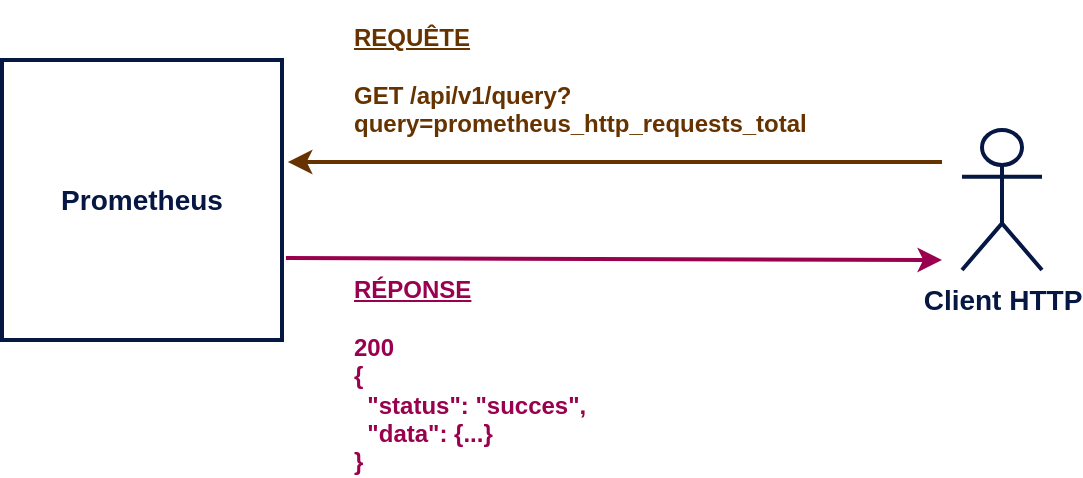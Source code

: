 <mxfile version="21.2.1" type="github" pages="13">
  <diagram id="WLleX0AgLbb_jvj61vY2" name="Page-13">
    <mxGraphModel dx="880" dy="429" grid="1" gridSize="10" guides="1" tooltips="1" connect="1" arrows="1" fold="1" page="1" pageScale="1" pageWidth="827" pageHeight="1169" math="0" shadow="0">
      <root>
        <mxCell id="0" />
        <mxCell id="1" parent="0" />
        <mxCell id="GwEWIJlEij6IFyil9-Ml-2" value="&lt;b style=&quot;font-size: 14px;&quot;&gt;&lt;font style=&quot;font-size: 14px;&quot; color=&quot;#051742&quot;&gt;Prometheus&lt;/font&gt;&lt;/b&gt;" style="whiteSpace=wrap;html=1;aspect=fixed;strokeColor=#051742;strokeWidth=2;fontSize=14;" vertex="1" parent="1">
          <mxGeometry x="100" y="140" width="140" height="140" as="geometry" />
        </mxCell>
        <mxCell id="GwEWIJlEij6IFyil9-Ml-3" value="&lt;b style=&quot;font-size: 14px;&quot;&gt;&lt;font style=&quot;font-size: 14px;&quot; color=&quot;#051742&quot;&gt;Client HTTP&lt;/font&gt;&lt;/b&gt;" style="shape=umlActor;verticalLabelPosition=bottom;verticalAlign=top;html=1;outlineConnect=0;strokeColor=#051742;strokeWidth=2;fontSize=14;" vertex="1" parent="1">
          <mxGeometry x="580" y="175" width="40" height="70" as="geometry" />
        </mxCell>
        <mxCell id="GwEWIJlEij6IFyil9-Ml-6" value="" style="endArrow=classic;html=1;rounded=0;strokeColor=#663300;strokeWidth=2;entryX=1.021;entryY=0.364;entryDx=0;entryDy=0;entryPerimeter=0;" edge="1" parent="1" target="GwEWIJlEij6IFyil9-Ml-2">
          <mxGeometry width="50" height="50" relative="1" as="geometry">
            <mxPoint x="570" y="191" as="sourcePoint" />
            <mxPoint x="320" y="190" as="targetPoint" />
          </mxGeometry>
        </mxCell>
        <mxCell id="GwEWIJlEij6IFyil9-Ml-8" value="" style="endArrow=classic;html=1;rounded=0;exitX=1.014;exitY=0.707;exitDx=0;exitDy=0;exitPerimeter=0;strokeColor=#99004D;strokeWidth=2;" edge="1" parent="1" source="GwEWIJlEij6IFyil9-Ml-2">
          <mxGeometry width="50" height="50" relative="1" as="geometry">
            <mxPoint x="320" y="240" as="sourcePoint" />
            <mxPoint x="570" y="240" as="targetPoint" />
          </mxGeometry>
        </mxCell>
        <mxCell id="GwEWIJlEij6IFyil9-Ml-10" value="&lt;div align=&quot;left&quot;&gt;&lt;font color=&quot;#663300&quot;&gt;&lt;b&gt;&lt;u&gt;REQUÊTE&lt;/u&gt;&lt;br&gt;&lt;br&gt;&lt;/b&gt;&lt;/font&gt;&lt;/div&gt;&lt;div align=&quot;left&quot;&gt;&lt;font color=&quot;#663300&quot;&gt;&lt;b&gt;GET /api/v1/query?query=prometheus_http_requests_total&lt;br&gt;&lt;/b&gt;&lt;/font&gt;&lt;/div&gt;" style="text;strokeColor=none;align=left;fillColor=none;html=1;verticalAlign=middle;whiteSpace=wrap;rounded=0;" vertex="1" parent="1">
          <mxGeometry x="274" y="110" width="280" height="80" as="geometry" />
        </mxCell>
        <mxCell id="cz-_qBQlBLq8nIr2ncOp-3" value="&lt;div align=&quot;left&quot;&gt;&lt;font&gt;&lt;b&gt;&lt;u&gt;RÉPONSE&lt;/u&gt;&lt;br&gt;&lt;/b&gt;&lt;/font&gt;&lt;/div&gt;&lt;div align=&quot;left&quot;&gt;&lt;font&gt;&lt;b&gt;&lt;br&gt;&lt;/b&gt;&lt;/font&gt;&lt;/div&gt;&lt;div align=&quot;left&quot;&gt;&lt;font&gt;&lt;b&gt;200&lt;br&gt;&lt;/b&gt;&lt;/font&gt;&lt;/div&gt;&lt;div align=&quot;left&quot;&gt;&lt;font&gt;&lt;b&gt;{&lt;/b&gt;&lt;/font&gt;&lt;/div&gt;&lt;div align=&quot;left&quot;&gt;&lt;font&gt;&lt;b&gt;&amp;nbsp; &quot;status&quot;: &quot;succes&quot;,&lt;/b&gt;&lt;/font&gt;&lt;/div&gt;&lt;div align=&quot;left&quot;&gt;&lt;font&gt;&lt;b&gt;&amp;nbsp; &quot;data&quot;: {...}&lt;/b&gt;&lt;/font&gt;&lt;/div&gt;&lt;div align=&quot;left&quot;&gt;&lt;font&gt;&lt;b&gt;}&lt;br&gt;&lt;/b&gt;&lt;/font&gt;&lt;/div&gt;" style="text;strokeColor=none;align=left;fillColor=none;html=1;verticalAlign=middle;whiteSpace=wrap;rounded=0;fontColor=#99004D;" vertex="1" parent="1">
          <mxGeometry x="274" y="250" width="280" height="95" as="geometry" />
        </mxCell>
      </root>
    </mxGraphModel>
  </diagram>
  <diagram id="ikGw7YIecGYyeW82r7bx" name="Page-12">
    <mxGraphModel dx="880" dy="429" grid="1" gridSize="10" guides="1" tooltips="1" connect="1" arrows="1" fold="1" page="1" pageScale="1" pageWidth="827" pageHeight="1169" math="0" shadow="0">
      <root>
        <mxCell id="0" />
        <mxCell id="1" parent="0" />
        <mxCell id="HTbwEpKcskzhaPBceTfe-1" value="&lt;div style=&quot;font-size: 14px;&quot; align=&quot;left&quot;&gt;&lt;font style=&quot;font-size: 14px;&quot; color=&quot;#051742&quot;&gt;&lt;b&gt;&lt;font style=&quot;font-size: 14px;&quot;&gt;{&lt;/font&gt;&lt;/b&gt;&lt;/font&gt;&lt;/div&gt;&lt;div style=&quot;font-size: 14px;&quot; align=&quot;left&quot;&gt;&lt;font style=&quot;font-size: 14px;&quot; color=&quot;#051742&quot;&gt;&lt;b&gt;&lt;font style=&quot;font-size: 14px;&quot;&gt;&amp;nbsp; &quot;__name__&quot;: &quot;prometheus_http_requests_total&quot;,&lt;/font&gt;&lt;/b&gt;&lt;/font&gt;&lt;/div&gt;&lt;div style=&quot;font-size: 14px;&quot; align=&quot;left&quot;&gt;&lt;font style=&quot;font-size: 14px;&quot; color=&quot;#051742&quot;&gt;&lt;b&gt;&lt;font style=&quot;font-size: 14px;&quot;&gt;&amp;nbsp; &quot;code&quot;: &quot;200&quot;,&lt;/font&gt;&lt;/b&gt;&lt;/font&gt;&lt;/div&gt;&lt;div style=&quot;font-size: 14px;&quot; align=&quot;left&quot;&gt;&lt;font style=&quot;font-size: 14px;&quot; color=&quot;#051742&quot;&gt;&lt;b&gt;&lt;font style=&quot;font-size: 14px;&quot;&gt;&amp;nbsp; &quot;handler&quot;: &quot;/-/ready&quot;,&lt;/font&gt;&lt;/b&gt;&lt;/font&gt;&lt;/div&gt;&lt;div style=&quot;font-size: 14px;&quot; align=&quot;left&quot;&gt;&lt;font style=&quot;font-size: 14px;&quot; color=&quot;#051742&quot;&gt;&lt;b&gt;&lt;font style=&quot;font-size: 14px;&quot;&gt;&amp;nbsp; &quot;instance&quot;: &quot;localhost:9090&quot;,&lt;/font&gt;&lt;/b&gt;&lt;/font&gt;&lt;/div&gt;&lt;div style=&quot;font-size: 14px;&quot; align=&quot;left&quot;&gt;&lt;font style=&quot;font-size: 14px;&quot; color=&quot;#051742&quot;&gt;&lt;b&gt;&lt;font style=&quot;font-size: 14px;&quot;&gt;&amp;nbsp; &quot;job&quot;: &quot;prometheus&quot;&lt;br&gt;&lt;/font&gt;&lt;/b&gt;&lt;/font&gt;&lt;/div&gt;&lt;div style=&quot;font-size: 14px;&quot; align=&quot;left&quot;&gt;&lt;font style=&quot;font-size: 14px;&quot; color=&quot;#051742&quot;&gt;&lt;b&gt;&lt;font style=&quot;font-size: 14px;&quot;&gt;}&lt;/font&gt;&lt;/b&gt;&lt;/font&gt;&lt;/div&gt;" style="text;align=left;html=1;verticalAlign=middle;whiteSpace=wrap;rounded=0;strokeColor=none;" parent="1" vertex="1">
          <mxGeometry x="141" y="60" width="350" height="120" as="geometry" />
        </mxCell>
        <mxCell id="HTbwEpKcskzhaPBceTfe-2" value="&lt;div style=&quot;font-size: 13px;&quot;&gt;&lt;font style=&quot;font-size: 13px;&quot;&gt;&lt;b&gt;@&lt;font style=&quot;font-size: 13px;&quot; color=&quot;#990000&quot;&gt;1682274232.532&lt;/font&gt;&lt;/b&gt;&lt;/font&gt;&lt;/div&gt;&lt;font style=&quot;font-size: 13px;&quot;&gt;&lt;br&gt;&lt;/font&gt;&lt;div style=&quot;font-size: 13px;&quot; align=&quot;center&quot;&gt;&lt;font style=&quot;font-size: 13px;&quot; color=&quot;#051742&quot;&gt;&lt;b&gt;1&lt;/b&gt;&lt;/font&gt;&lt;font style=&quot;font-size: 13px;&quot;&gt;&lt;br&gt;&lt;/font&gt;&lt;/div&gt;" style="whiteSpace=wrap;html=1;aspect=fixed;strokeColor=#d6b656;fillColor=#FFE6CC;" parent="1" vertex="1">
          <mxGeometry x="141" y="190" width="120" height="120" as="geometry" />
        </mxCell>
        <mxCell id="HTbwEpKcskzhaPBceTfe-7" value="&lt;div style=&quot;font-size: 13px;&quot;&gt;&lt;font style=&quot;font-size: 13px;&quot;&gt;&lt;b&gt;@&lt;font style=&quot;font-size: 13px;&quot; color=&quot;#990000&quot;&gt;1682274247532&lt;/font&gt;&lt;/b&gt;&lt;/font&gt;&lt;/div&gt;&lt;font style=&quot;font-size: 13px;&quot;&gt;&lt;br&gt;&lt;/font&gt;&lt;div style=&quot;font-size: 13px;&quot; align=&quot;center&quot;&gt;&lt;font style=&quot;font-size: 13px;&quot; color=&quot;#051742&quot;&gt;&lt;b&gt;1&lt;/b&gt;&lt;/font&gt;&lt;font style=&quot;font-size: 13px;&quot;&gt;&lt;br&gt;&lt;/font&gt;&lt;/div&gt;" style="whiteSpace=wrap;html=1;aspect=fixed;strokeColor=#d6b656;fillColor=#FFE6CC;" parent="1" vertex="1">
          <mxGeometry x="330" y="190" width="120" height="120" as="geometry" />
        </mxCell>
        <mxCell id="HTbwEpKcskzhaPBceTfe-8" value="&lt;div style=&quot;font-size: 13px;&quot;&gt;&lt;b&gt;@&lt;font style=&quot;font-size: 13px;&quot; color=&quot;#990000&quot;&gt;1682274262532&lt;/font&gt;&lt;/b&gt;&lt;/div&gt;&lt;br&gt;&lt;div align=&quot;center&quot;&gt;&lt;font color=&quot;#051742&quot;&gt;&lt;b&gt;3&lt;/b&gt;&lt;/font&gt;&lt;br&gt;&lt;/div&gt;" style="whiteSpace=wrap;html=1;aspect=fixed;strokeColor=#d6b656;fillColor=#FFE6CC;" parent="1" vertex="1">
          <mxGeometry x="510" y="190" width="120" height="120" as="geometry" />
        </mxCell>
        <mxCell id="gFt6DhLstp0jwIvlzGEm-1" value="" style="endArrow=none;html=1;rounded=0;exitX=1;exitY=0.5;exitDx=0;exitDy=0;entryX=0;entryY=0.5;entryDx=0;entryDy=0;" parent="1" source="HTbwEpKcskzhaPBceTfe-2" target="HTbwEpKcskzhaPBceTfe-7" edge="1">
          <mxGeometry width="50" height="50" relative="1" as="geometry">
            <mxPoint x="390" y="250" as="sourcePoint" />
            <mxPoint x="440" y="200" as="targetPoint" />
          </mxGeometry>
        </mxCell>
        <mxCell id="gFt6DhLstp0jwIvlzGEm-2" value="" style="endArrow=none;html=1;rounded=0;entryX=0;entryY=0.5;entryDx=0;entryDy=0;" parent="1" target="HTbwEpKcskzhaPBceTfe-2" edge="1">
          <mxGeometry width="50" height="50" relative="1" as="geometry">
            <mxPoint x="120" y="250" as="sourcePoint" />
            <mxPoint x="440" y="200" as="targetPoint" />
          </mxGeometry>
        </mxCell>
        <mxCell id="gFt6DhLstp0jwIvlzGEm-3" value="" style="endArrow=none;html=1;rounded=0;exitX=1;exitY=0.5;exitDx=0;exitDy=0;entryX=0;entryY=0.5;entryDx=0;entryDy=0;" parent="1" source="HTbwEpKcskzhaPBceTfe-7" target="HTbwEpKcskzhaPBceTfe-8" edge="1">
          <mxGeometry width="50" height="50" relative="1" as="geometry">
            <mxPoint x="390" y="250" as="sourcePoint" />
            <mxPoint x="500" y="240" as="targetPoint" />
          </mxGeometry>
        </mxCell>
        <mxCell id="gFt6DhLstp0jwIvlzGEm-4" value="" style="endArrow=classic;html=1;rounded=0;exitX=1;exitY=0.5;exitDx=0;exitDy=0;entryX=0.75;entryY=0;entryDx=0;entryDy=0;" parent="1" source="HTbwEpKcskzhaPBceTfe-8" target="Zw9pmfzuGqeiK-YZGkwM-7" edge="1">
          <mxGeometry width="50" height="50" relative="1" as="geometry">
            <mxPoint x="390" y="250" as="sourcePoint" />
            <mxPoint x="690" y="250" as="targetPoint" />
          </mxGeometry>
        </mxCell>
        <mxCell id="Zw9pmfzuGqeiK-YZGkwM-7" value="t" style="text;strokeColor=none;align=center;fillColor=none;html=1;verticalAlign=middle;whiteSpace=wrap;rounded=0;fontStyle=1" parent="1" vertex="1">
          <mxGeometry x="640" y="250" width="40" height="20" as="geometry" />
        </mxCell>
        <mxCell id="Zw9pmfzuGqeiK-YZGkwM-8" value="&lt;font style=&quot;font-size: 13px;&quot;&gt;15s&lt;/font&gt;" style="text;strokeColor=none;align=center;fillColor=none;html=1;verticalAlign=middle;whiteSpace=wrap;rounded=0;fontStyle=0" parent="1" vertex="1">
          <mxGeometry x="460" y="250" width="40" height="20" as="geometry" />
        </mxCell>
        <mxCell id="Zw9pmfzuGqeiK-YZGkwM-9" value="15s" style="text;strokeColor=none;align=center;fillColor=none;html=1;verticalAlign=middle;whiteSpace=wrap;rounded=0;fontStyle=0;fontSize=13;" parent="1" vertex="1">
          <mxGeometry x="280" y="250" width="40" height="20" as="geometry" />
        </mxCell>
      </root>
    </mxGraphModel>
  </diagram>
  <diagram id="06L2UEvK-FPHvxNi94kN" name="Page-11">
    <mxGraphModel dx="880" dy="429" grid="1" gridSize="10" guides="1" tooltips="1" connect="1" arrows="1" fold="1" page="1" pageScale="1" pageWidth="827" pageHeight="1169" math="0" shadow="0">
      <root>
        <mxCell id="0" />
        <mxCell id="1" parent="0" />
        <mxCell id="6MojfKpHz2BbmUGOE4sK-1" value="" style="whiteSpace=wrap;html=1;aspect=fixed;strokeColor=#051742;strokeWidth=2;" parent="1" vertex="1">
          <mxGeometry x="140" y="80" width="230" height="230" as="geometry" />
        </mxCell>
        <mxCell id="jcBCAO0ZXmvhwiSaBV95-1" value="" style="strokeWidth=2;html=1;shape=mxgraph.flowchart.database;whiteSpace=wrap;strokeColor=#051742;" parent="1" vertex="1">
          <mxGeometry x="220" y="210" width="60" height="60" as="geometry" />
        </mxCell>
        <mxCell id="jcBCAO0ZXmvhwiSaBV95-2" value="&lt;b&gt;&lt;font color=&quot;#051742&quot;&gt;Prometheus&lt;/font&gt;&lt;/b&gt;" style="whiteSpace=wrap;html=1;aspect=fixed;strokeColor=#051742;strokeWidth=2;" parent="1" vertex="1">
          <mxGeometry x="520" y="130" width="100" height="100" as="geometry" />
        </mxCell>
        <mxCell id="jcBCAO0ZXmvhwiSaBV95-5" value="&lt;b&gt;&lt;font color=&quot;#051742&quot;&gt;Java Application&lt;/font&gt;&lt;/b&gt;" style="whiteSpace=wrap;html=1;aspect=fixed;strokeColor=#051742;strokeWidth=2;labelBackgroundColor=none;" parent="1" vertex="1">
          <mxGeometry x="215" y="100" width="70" height="70" as="geometry" />
        </mxCell>
        <mxCell id="jcBCAO0ZXmvhwiSaBV95-7" value="&lt;b&gt;&lt;font color=&quot;#051742&quot;&gt;Serveur Linux&lt;/font&gt;&lt;/b&gt;" style="text;align=center;html=1;verticalAlign=middle;whiteSpace=wrap;rounded=0;strokeColor=#051742;strokeWidth=2;" parent="1" vertex="1">
          <mxGeometry x="140" y="50" width="90" height="30" as="geometry" />
        </mxCell>
        <mxCell id="jcBCAO0ZXmvhwiSaBV95-8" value="" style="ellipse;whiteSpace=wrap;html=1;aspect=fixed;strokeColor=none;fillColor=#990000;" parent="1" vertex="1">
          <mxGeometry x="270" y="160" width="20" height="20" as="geometry" />
        </mxCell>
        <mxCell id="jcBCAO0ZXmvhwiSaBV95-9" value="" style="ellipse;whiteSpace=wrap;html=1;aspect=fixed;strokeColor=none;fillColor=#990000;" parent="1" vertex="1">
          <mxGeometry x="270" y="250" width="20" height="20" as="geometry" />
        </mxCell>
        <mxCell id="jcBCAO0ZXmvhwiSaBV95-10" value="" style="ellipse;whiteSpace=wrap;html=1;aspect=fixed;strokeColor=none;fillColor=#990000;" parent="1" vertex="1">
          <mxGeometry x="360" y="70" width="20" height="20" as="geometry" />
        </mxCell>
        <mxCell id="jcBCAO0ZXmvhwiSaBV95-11" value="" style="ellipse;whiteSpace=wrap;html=1;aspect=fixed;strokeColor=none;fillColor=#990000;" parent="1" vertex="1">
          <mxGeometry x="510" y="220" width="20" height="20" as="geometry" />
        </mxCell>
        <mxCell id="jcBCAO0ZXmvhwiSaBV95-13" value="&lt;b&gt;&lt;font color=&quot;#990000&quot;&gt;JMX exporter &lt;/font&gt;&lt;/b&gt;&lt;i&gt;&lt;font color=&quot;#990000&quot;&gt;http://&amp;lt;host&amp;gt;:12345/metrics&lt;/font&gt;&lt;/i&gt;" style="text;strokeColor=none;align=center;fillColor=none;html=1;verticalAlign=middle;whiteSpace=wrap;rounded=0;" parent="1" vertex="1">
          <mxGeometry x="201.25" y="180" width="235" height="30" as="geometry" />
        </mxCell>
        <mxCell id="jcBCAO0ZXmvhwiSaBV95-16" value="&lt;b&gt;&lt;font color=&quot;#990000&quot;&gt;PostgreSQL exporter &lt;/font&gt;&lt;/b&gt;&lt;i&gt;&lt;font color=&quot;#990000&quot;&gt;http://&amp;lt;host&amp;gt;:9187/metrics&lt;/font&gt;&lt;/i&gt;" style="text;strokeColor=none;align=center;fillColor=none;html=1;verticalAlign=middle;whiteSpace=wrap;rounded=0;" parent="1" vertex="1">
          <mxGeometry x="180" y="270" width="267.5" height="30" as="geometry" />
        </mxCell>
        <mxCell id="jcBCAO0ZXmvhwiSaBV95-17" value="&lt;font color=&quot;#990000&quot;&gt;&lt;b&gt;Node&lt;/b&gt;&lt;/font&gt;&lt;b&gt;&lt;font color=&quot;#990000&quot;&gt; exporter &lt;/font&gt;&lt;/b&gt;&lt;i&gt;&lt;font color=&quot;#990000&quot;&gt;http://&amp;lt;host&amp;gt;:9100/metrics&lt;/font&gt;&lt;/i&gt;" style="text;strokeColor=none;align=center;fillColor=none;html=1;verticalAlign=middle;whiteSpace=wrap;rounded=0;" parent="1" vertex="1">
          <mxGeometry x="296" y="90" width="235" height="30" as="geometry" />
        </mxCell>
        <mxCell id="jcBCAO0ZXmvhwiSaBV95-18" value="&lt;i&gt;&lt;font color=&quot;#990000&quot;&gt;http://&amp;lt;host&amp;gt;:9090/metrics&lt;/font&gt;&lt;/i&gt;" style="text;strokeColor=none;align=center;fillColor=none;html=1;verticalAlign=middle;whiteSpace=wrap;rounded=0;" parent="1" vertex="1">
          <mxGeometry x="450" y="240" width="170" height="30" as="geometry" />
        </mxCell>
        <mxCell id="jcBCAO0ZXmvhwiSaBV95-21" value="" style="curved=1;endArrow=classic;html=1;rounded=0;exitX=0;exitY=0.5;exitDx=0;exitDy=0;entryX=1;entryY=0.5;entryDx=0;entryDy=0;strokeColor=#051742;" parent="1" source="jcBCAO0ZXmvhwiSaBV95-2" target="jcBCAO0ZXmvhwiSaBV95-10" edge="1">
          <mxGeometry width="50" height="50" relative="1" as="geometry">
            <mxPoint x="390" y="250" as="sourcePoint" />
            <mxPoint x="440" y="200" as="targetPoint" />
            <Array as="points">
              <mxPoint x="510" y="80" />
              <mxPoint x="490" y="70" />
              <mxPoint x="470" y="70" />
              <mxPoint x="420" y="70" />
            </Array>
          </mxGeometry>
        </mxCell>
        <mxCell id="jcBCAO0ZXmvhwiSaBV95-22" value="" style="curved=1;endArrow=classic;html=1;rounded=0;exitX=0;exitY=0.5;exitDx=0;exitDy=0;entryX=1;entryY=0.5;entryDx=0;entryDy=0;strokeColor=#051742;" parent="1" source="jcBCAO0ZXmvhwiSaBV95-2" target="jcBCAO0ZXmvhwiSaBV95-8" edge="1">
          <mxGeometry width="50" height="50" relative="1" as="geometry">
            <mxPoint x="390" y="250" as="sourcePoint" />
            <mxPoint x="440" y="200" as="targetPoint" />
            <Array as="points">
              <mxPoint x="440" y="160" />
            </Array>
          </mxGeometry>
        </mxCell>
        <mxCell id="jcBCAO0ZXmvhwiSaBV95-23" value="" style="curved=1;endArrow=classic;html=1;rounded=0;exitX=0;exitY=0.5;exitDx=0;exitDy=0;entryX=1;entryY=0.5;entryDx=0;entryDy=0;strokeColor=#051742;" parent="1" source="jcBCAO0ZXmvhwiSaBV95-2" target="jcBCAO0ZXmvhwiSaBV95-9" edge="1">
          <mxGeometry width="50" height="50" relative="1" as="geometry">
            <mxPoint x="390" y="250" as="sourcePoint" />
            <mxPoint x="440" y="200" as="targetPoint" />
            <Array as="points">
              <mxPoint x="440" y="220" />
              <mxPoint x="390" y="220" />
            </Array>
          </mxGeometry>
        </mxCell>
        <mxCell id="jcBCAO0ZXmvhwiSaBV95-24" value="" style="curved=1;endArrow=classic;html=1;rounded=0;strokeColor=#051742;" parent="1" edge="1">
          <mxGeometry width="50" height="50" relative="1" as="geometry">
            <mxPoint x="520" y="180" as="sourcePoint" />
            <mxPoint x="510" y="230" as="targetPoint" />
            <Array as="points">
              <mxPoint x="390" y="200" />
            </Array>
          </mxGeometry>
        </mxCell>
      </root>
    </mxGraphModel>
  </diagram>
  <diagram id="c_w9_mtkq3gjR1q2yGgK" name="Page-10">
    <mxGraphModel dx="880" dy="429" grid="1" gridSize="10" guides="1" tooltips="1" connect="1" arrows="1" fold="1" page="1" pageScale="1" pageWidth="827" pageHeight="1169" math="0" shadow="0">
      <root>
        <mxCell id="0" />
        <mxCell id="1" parent="0" />
        <mxCell id="5X5N0F5A6l0hkvQeydjr-3" value="&lt;b&gt;12&lt;/b&gt;" style="ellipse;whiteSpace=wrap;html=1;aspect=fixed;strokeColor=#051742;strokeWidth=2;fontSize=12;fontColor=#051742;" parent="1" vertex="1">
          <mxGeometry x="381" y="167.5" width="65" height="65" as="geometry" />
        </mxCell>
        <mxCell id="5X5N0F5A6l0hkvQeydjr-5" value="&lt;b&gt;5&lt;/b&gt;" style="ellipse;whiteSpace=wrap;html=1;aspect=fixed;strokeColor=#051742;strokeWidth=2;fontSize=12;fontColor=#051742;" parent="1" vertex="1">
          <mxGeometry x="280" y="182.5" width="34.99" height="34.99" as="geometry" />
        </mxCell>
        <mxCell id="5X5N0F5A6l0hkvQeydjr-7" value="&lt;b&gt;1000&lt;/b&gt;" style="ellipse;whiteSpace=wrap;html=1;aspect=fixed;strokeColor=#051742;strokeWidth=2;fontSize=12;fontColor=#051742;" parent="1" vertex="1">
          <mxGeometry x="550" y="138.43" width="123.13" height="123.13" as="geometry" />
        </mxCell>
        <mxCell id="5X5N0F5A6l0hkvQeydjr-9" value="&lt;b&gt;10&lt;/b&gt;" style="ellipse;whiteSpace=wrap;html=1;aspect=fixed;strokeColor=#051742;strokeWidth=2;fontSize=12;fontColor=#051742;" parent="1" vertex="1">
          <mxGeometry x="320" y="175" width="50" height="50" as="geometry" />
        </mxCell>
        <mxCell id="5X5N0F5A6l0hkvQeydjr-10" value="&lt;b&gt;20&lt;/b&gt;" style="ellipse;whiteSpace=wrap;html=1;aspect=fixed;strokeColor=#051742;strokeWidth=2;fontSize=12;fontColor=#051742;" parent="1" vertex="1">
          <mxGeometry x="460" y="160" width="80" height="80" as="geometry" />
        </mxCell>
        <mxCell id="5X5N0F5A6l0hkvQeydjr-11" value="" style="endArrow=classic;html=1;rounded=0;strokeColor=#990000;strokeWidth=2;exitX=0.5;exitY=0;exitDx=0;exitDy=0;" parent="1" source="5X5N0F5A6l0hkvQeydjr-12" edge="1">
          <mxGeometry width="50" height="50" relative="1" as="geometry">
            <mxPoint x="414" y="280" as="sourcePoint" />
            <mxPoint x="414" y="240" as="targetPoint" />
          </mxGeometry>
        </mxCell>
        <mxCell id="5X5N0F5A6l0hkvQeydjr-12" value="&lt;font style=&quot;font-size: 12px;&quot;&gt;quantile 0,5 (médiane)&lt;/font&gt;" style="text;strokeColor=none;align=center;fillColor=none;html=1;verticalAlign=middle;whiteSpace=wrap;rounded=0;fontColor=#990000;fontStyle=1" parent="1" vertex="1">
          <mxGeometry x="344" y="290" width="140" height="30" as="geometry" />
        </mxCell>
      </root>
    </mxGraphModel>
  </diagram>
  <diagram id="D0ybd5NJr5fDpzwWCMTv" name="Page-6">
    <mxGraphModel dx="880" dy="429" grid="1" gridSize="10" guides="1" tooltips="1" connect="1" arrows="1" fold="1" page="1" pageScale="1" pageWidth="827" pageHeight="1169" math="0" shadow="0">
      <root>
        <mxCell id="0" />
        <mxCell id="1" parent="0" />
        <mxCell id="ZNlT44IaOl3GKhveXS4t-1" value="&lt;div style=&quot;font-size: 14px;&quot; align=&quot;left&quot;&gt;&lt;b&gt;&lt;font style=&quot;font-size: 14px;&quot;&gt;&lt;font color=&quot;#663300&quot;&gt;# HELP prometheus_http_requests_total Counter of HTTP requests.&lt;br&gt;# TYPE prometheus_http_requests_total counter&lt;/font&gt;&lt;br&gt;&lt;font color=&quot;#051742&quot;&gt;prometheus_http_requests_total&lt;/font&gt;&lt;font color=&quot;#990000&quot;&gt;{code=&quot;200&quot;,handler=&quot;/api/v1/query&quot;}&lt;/font&gt; 1&lt;br&gt;&lt;font color=&quot;#051742&quot;&gt;prometheus_http_requests_total&lt;/font&gt;&lt;font color=&quot;#990000&quot;&gt;{code=&quot;200&quot;,handler=&quot;/graph&quot;}&lt;/font&gt; 3&lt;br&gt;&lt;font color=&quot;#051742&quot;&gt;prometheus_http_requests_total&lt;/font&gt;&lt;font color=&quot;#990000&quot;&gt;{code=&quot;200&quot;,handler=&quot;/metrics&quot;}&lt;/font&gt; 19&lt;br&gt;&lt;font color=&quot;#051742&quot;&gt;prometheus_http_requests_tota&lt;font color=&quot;#660000&quot;&gt;l&lt;/font&gt;&lt;/font&gt;&lt;font color=&quot;#990000&quot;&gt;{code=&quot;302&quot;,handler=&quot;/&quot;}&lt;/font&gt; 4&lt;/font&gt;&lt;/b&gt;&lt;/div&gt;" style="rounded=0;whiteSpace=wrap;html=1;align=left;strokeColor=none;verticalAlign=top;" parent="1" vertex="1">
          <mxGeometry x="189" y="160" width="541" height="220" as="geometry" />
        </mxCell>
        <mxCell id="bqRjenPqDA1bM9JPa440-1" value="" style="rounded=0;whiteSpace=wrap;html=1;fontColor=#663300;labelBorderColor=none;labelBackgroundColor=none;fillColor=#663300;strokeColor=none;" parent="1" vertex="1">
          <mxGeometry x="189" y="300" width="30" height="10" as="geometry" />
        </mxCell>
        <mxCell id="bqRjenPqDA1bM9JPa440-2" value="" style="rounded=0;whiteSpace=wrap;html=1;strokeColor=none;fillColor=#051742;" parent="1" vertex="1">
          <mxGeometry x="189" y="320" width="30" height="10" as="geometry" />
        </mxCell>
        <mxCell id="bqRjenPqDA1bM9JPa440-3" value="" style="rounded=0;whiteSpace=wrap;html=1;strokeColor=none;fillColor=#990000;" parent="1" vertex="1">
          <mxGeometry x="189" y="340" width="30" height="10" as="geometry" />
        </mxCell>
        <mxCell id="hTmcDmZ61bmCUopZ30nC-1" value="&lt;div&gt;&lt;font color=&quot;#663300&quot;&gt;&lt;b&gt;En-tête&lt;/b&gt;&lt;/font&gt;&lt;/div&gt;" style="text;strokeColor=none;align=left;fillColor=none;html=1;verticalAlign=middle;whiteSpace=wrap;rounded=0;" parent="1" vertex="1">
          <mxGeometry x="220" y="295" width="140" height="20" as="geometry" />
        </mxCell>
        <mxCell id="hTmcDmZ61bmCUopZ30nC-2" value="&lt;div align=&quot;left&quot;&gt;&lt;font color=&quot;#051742&quot;&gt;&lt;span&gt;Nom&lt;br&gt;&lt;/span&gt;&lt;/font&gt;&lt;/div&gt;" style="text;strokeColor=none;align=left;fillColor=none;html=1;verticalAlign=middle;whiteSpace=wrap;rounded=0;fontStyle=1" parent="1" vertex="1">
          <mxGeometry x="220" y="315" width="30" height="20" as="geometry" />
        </mxCell>
        <mxCell id="hTmcDmZ61bmCUopZ30nC-3" value="&lt;font color=&quot;#990000&quot;&gt;Libellé&lt;/font&gt;" style="text;strokeColor=none;align=left;fillColor=none;html=1;verticalAlign=middle;whiteSpace=wrap;rounded=0;fontStyle=1" parent="1" vertex="1">
          <mxGeometry x="220" y="335" width="60" height="20" as="geometry" />
        </mxCell>
        <mxCell id="HNrg94el-0G9JDpimqg5-1" value="Valeur" style="text;strokeColor=none;align=left;fillColor=none;html=1;verticalAlign=middle;whiteSpace=wrap;rounded=0;fontStyle=1" parent="1" vertex="1">
          <mxGeometry x="220" y="355" width="91" height="20" as="geometry" />
        </mxCell>
        <mxCell id="HNrg94el-0G9JDpimqg5-2" value="" style="rounded=0;whiteSpace=wrap;html=1;strokeColor=none;fillColor=#000000;labelBackgroundColor=none;" parent="1" vertex="1">
          <mxGeometry x="189" y="360" width="30" height="10" as="geometry" />
        </mxCell>
      </root>
    </mxGraphModel>
  </diagram>
  <diagram id="m6cVFMBk8JDY1fDPM1WI" name="Page-9">
    <mxGraphModel dx="880" dy="429" grid="1" gridSize="10" guides="1" tooltips="1" connect="1" arrows="1" fold="1" page="1" pageScale="1" pageWidth="827" pageHeight="1169" math="0" shadow="0">
      <root>
        <mxCell id="0" />
        <mxCell id="1" parent="0" />
        <mxCell id="yPGcZ8D581tlXaFT8u_b-1" value="&lt;pre style=&quot;font-size: 14px;&quot;&gt;&lt;font style=&quot;font-size: 14px;&quot; face=&quot;Helvetica&quot;&gt;&lt;b&gt;&lt;font color=&quot;#663300&quot;&gt;# HELP prometheus_target_interval_length_seconds Actual intervals between scrapes.&lt;br&gt;# TYPE prometheus_target_interval_length_seconds summary&lt;/font&gt;&lt;br&gt;&lt;font color=&quot;#051742&quot;&gt;prometheus_target_interval_length_seconds&lt;/font&gt;&lt;font color=&quot;#990000&quot;&gt;{interval=&quot;15s&quot;,quantile=&quot;0.01&quot;}&lt;/font&gt; 14.994&lt;br&gt;&lt;font color=&quot;#051742&quot;&gt;prometheus_target_interval_length_seconds&lt;/font&gt;&lt;font color=&quot;#990000&quot;&gt;{interval=&quot;15s&quot;,quantile=&quot;0.05&quot;}&lt;/font&gt; 14.996&lt;br&gt;&lt;font color=&quot;#051742&quot;&gt;prometheus_target_interval_length_seconds&lt;/font&gt;&lt;font color=&quot;#990000&quot;&gt;{interval=&quot;15s&quot;,quantile=&quot;0.5&quot;}&lt;/font&gt; 15.0&lt;br&gt;&lt;font color=&quot;#051742&quot;&gt;prometheus_target_interval_length_seconds&lt;/font&gt;&lt;font color=&quot;#990000&quot;&gt;{interval=&quot;15s&quot;,quantile=&quot;0.9&quot;}&lt;/font&gt; 15.002&lt;br&gt;&lt;font color=&quot;#051742&quot;&gt;prometheus_target_interval_length_seconds&lt;/font&gt;&lt;font color=&quot;#990000&quot;&gt;{interval=&quot;15s&quot;,quantile=&quot;0.99&quot;}&lt;/font&gt; 15.006&lt;br&gt;&lt;font color=&quot;#051742&quot;&gt;prometheus_target_interval_length_seconds_sum&lt;/font&gt;&lt;font color=&quot;#990000&quot;&gt;{interval=&quot;15s&quot;}&lt;/font&gt; 14100.037&lt;br&gt;&lt;font color=&quot;#051742&quot;&gt;prometheus_target_interval_length_seconds_count&lt;/font&gt;&lt;font color=&quot;#990000&quot;&gt;{interval=&quot;15s&quot;}&lt;/font&gt; 940&lt;/b&gt;&lt;/font&gt;&lt;/pre&gt;" style="text;whiteSpace=wrap;html=1;" parent="1" vertex="1">
          <mxGeometry x="90" y="405" width="640" height="180" as="geometry" />
        </mxCell>
      </root>
    </mxGraphModel>
  </diagram>
  <diagram id="lVpXYvEiQsxy2lStSHD3" name="Page-8">
    <mxGraphModel dx="880" dy="429" grid="1" gridSize="10" guides="1" tooltips="1" connect="1" arrows="1" fold="1" page="1" pageScale="1" pageWidth="827" pageHeight="1169" math="0" shadow="0">
      <root>
        <mxCell id="0" />
        <mxCell id="1" parent="0" />
        <mxCell id="OrFi4lJo1YNql7PS9mc4-1" value="&lt;pre style=&quot;font-size: 14px;&quot;&gt;&lt;font style=&quot;font-size: 14px;&quot; face=&quot;Helvetica&quot;&gt;&lt;b&gt;&lt;font style=&quot;font-size: 14px;&quot; color=&quot;#663300&quot;&gt;# HELP prometheus_http_request_duration_seconds Histogram of latencies for HTTP requests.&lt;br&gt;# TYPE prometheus_http_request_duration_seconds histogram&lt;/font&gt;&lt;br&gt;&lt;font color=&quot;#051742&quot;&gt;prometheus_http_request_duration_seconds_bucket&lt;/font&gt;&lt;font color=&quot;#990000&quot;&gt;{handler=&quot;/metrics&quot;,le=&quot;0.1&quot;}&lt;/font&gt; 309&lt;br&gt;&lt;font color=&quot;#051742&quot;&gt;prometheus_http_request_duration_seconds_bucket&lt;/font&gt;&lt;font color=&quot;#990000&quot;&gt;{handler=&quot;/metrics&quot;,le=&quot;0.2&quot;}&lt;/font&gt; 311&lt;br&gt;&lt;font color=&quot;#051742&quot;&gt;prometheus_http_request_duration_seconds_bucket&lt;/font&gt;&lt;font color=&quot;#990000&quot;&gt;{handler=&quot;/metrics&quot;,le=&quot;0.4&quot;}&lt;/font&gt; 311&lt;br&gt;&lt;font color=&quot;#051742&quot;&gt;prometheus_http_request_duration_seconds_bucket&lt;/font&gt;&lt;font color=&quot;#990000&quot;&gt;{handler=&quot;/metrics&quot;,le=&quot;1&quot;}&lt;/font&gt; 311&lt;br&gt;&lt;font color=&quot;#051742&quot;&gt;prometheus_http_request_duration_seconds_bucket&lt;/font&gt;&lt;font color=&quot;#990000&quot;&gt;{handler=&quot;/metrics&quot;,le=&quot;3&quot;}&lt;/font&gt; 311&lt;br&gt;&lt;font color=&quot;#051742&quot;&gt;prometheus_http_request_duration_seconds_bucket&lt;/font&gt;&lt;font color=&quot;#990000&quot;&gt;{handler=&quot;/metrics&quot;,le=&quot;8&quot;}&lt;/font&gt; 311&lt;br&gt;&lt;font color=&quot;#051742&quot;&gt;prometheus_http_request_duration_seconds_bucket&lt;/font&gt;&lt;font color=&quot;#990000&quot;&gt;{handler=&quot;/metrics&quot;,le=&quot;20&quot;}&lt;/font&gt; 311&lt;br&gt;&lt;font color=&quot;#051742&quot;&gt;prometheus_http_request_duration_seconds_bucket&lt;/font&gt;&lt;font color=&quot;#990000&quot;&gt;{handler=&quot;/metrics&quot;,le=&quot;60&quot;}&lt;/font&gt; 311&lt;br&gt;&lt;font color=&quot;#051742&quot;&gt;prometheus_http_request_duration_seconds_bucket&lt;/font&gt;&lt;font color=&quot;#990000&quot;&gt;{handler=&quot;/metrics&quot;,le=&quot;120&quot;}&lt;/font&gt; 311&lt;br&gt;&lt;font color=&quot;#051742&quot;&gt;prometheus_http_request_duration_seconds_bucket&lt;/font&gt;&lt;font color=&quot;#990000&quot;&gt;{handler=&quot;/metrics&quot;,le=&quot;+Inf&quot;}&lt;/font&gt; 311&lt;br&gt;&lt;font color=&quot;#051742&quot;&gt;prometheus_http_request_duration_seconds_sum&lt;/font&gt;&lt;font color=&quot;#990000&quot;&gt;{handler=&quot;/metrics&quot;}&lt;/font&gt; 1.548&lt;br&gt;&lt;font color=&quot;#051742&quot;&gt;prometheus_http_request_duration_seconds_count&lt;/font&gt;&lt;font color=&quot;#990000&quot;&gt;{handler=&quot;/metrics&quot;}&lt;/font&gt; 311&lt;/b&gt;&lt;/font&gt;&lt;/pre&gt;" style="text;whiteSpace=wrap;html=1;" parent="1" vertex="1">
          <mxGeometry x="90" y="100" width="670" height="280" as="geometry" />
        </mxCell>
      </root>
    </mxGraphModel>
  </diagram>
  <diagram id="RRfJovPogFQYaNKrt2Nw" name="Page-7">
    <mxGraphModel dx="880" dy="429" grid="1" gridSize="10" guides="1" tooltips="1" connect="1" arrows="1" fold="1" page="1" pageScale="1" pageWidth="827" pageHeight="1169" math="0" shadow="0">
      <root>
        <mxCell id="0" />
        <mxCell id="1" parent="0" />
        <mxCell id="5Xy_iaV5nLt-YdcAp8X8-1" value="&lt;div style=&quot;font-size: 14px;&quot; align=&quot;left&quot;&gt;&lt;b&gt;&lt;font style=&quot;font-size: 14px;&quot;&gt;&lt;font color=&quot;#663300&quot;&gt;# &lt;/font&gt;&lt;/font&gt;&lt;/b&gt;&lt;b&gt;&lt;font color=&quot;#663300&quot;&gt;HELP process_resident_memory_bytes Resident memory size in bytes.&lt;/font&gt;&lt;/b&gt;&lt;/div&gt;&lt;div style=&quot;font-size: 14px;&quot; align=&quot;left&quot;&gt;&lt;b&gt;&lt;font style=&quot;font-size: 14px;&quot;&gt;&lt;font color=&quot;#663300&quot;&gt;# TYPE &lt;/font&gt;&lt;/font&gt;&lt;/b&gt;&lt;b&gt;&lt;font color=&quot;#663300&quot;&gt;process_resident_memory_bytes&lt;/font&gt;&lt;/b&gt;&lt;b&gt;&lt;font style=&quot;font-size: 14px;&quot;&gt;&lt;font color=&quot;#663300&quot;&gt; gauge&lt;/font&gt;&lt;/font&gt;&lt;/b&gt;&lt;b&gt;&lt;font color=&quot;#051742&quot;&gt;&lt;br&gt;&lt;/font&gt;&lt;/b&gt;&lt;/div&gt;&lt;div style=&quot;font-size: 14px;&quot; align=&quot;left&quot;&gt;&lt;b&gt;&lt;font color=&quot;#051742&quot;&gt;process_resident_memory_bytes&lt;/font&gt;&lt;/b&gt;&lt;b&gt; 8.857e+07&lt;/b&gt;&lt;br&gt;&lt;/div&gt;&lt;div style=&quot;font-size: 14px;&quot; align=&quot;left&quot;&gt;&lt;b&gt;&lt;font color=&quot;#663300&quot;&gt;# HELP process_start_time_seconds Start time of the process since unix epoch in seconds.&lt;br&gt;&lt;/font&gt;&lt;/b&gt;&lt;/div&gt;&lt;div style=&quot;font-size: 14px;&quot; align=&quot;left&quot;&gt;&lt;b&gt;&lt;font color=&quot;#663300&quot;&gt;# TYPE process_start_time_seconds gauge&lt;/font&gt;&lt;/b&gt;&lt;b&gt;&lt;br&gt;&lt;/b&gt;&lt;/div&gt;&lt;div style=&quot;font-size: 14px;&quot; align=&quot;left&quot;&gt;&lt;b&gt;&lt;font color=&quot;#051742&quot;&gt;process_start_time_seconds&lt;/font&gt; 1.682e+09&lt;/b&gt;&lt;/div&gt;" style="rounded=0;whiteSpace=wrap;html=1;align=left;strokeColor=none;verticalAlign=top;" parent="1" vertex="1">
          <mxGeometry x="90" y="160" width="630" height="110" as="geometry" />
        </mxCell>
      </root>
    </mxGraphModel>
  </diagram>
  <diagram id="qd37TjFjFxUfgRJ9fa-Z" name="Page-3">
    <mxGraphModel dx="880" dy="429" grid="1" gridSize="10" guides="1" tooltips="1" connect="1" arrows="1" fold="1" page="1" pageScale="1" pageWidth="827" pageHeight="1169" math="0" shadow="0">
      <root>
        <mxCell id="0" />
        <mxCell id="1" parent="0" />
        <mxCell id="JrjyLZsLg6AYIlVoNyLW-1" value="" style="endArrow=classic;html=1;rounded=0;strokeColor=#051742;strokeWidth=2;fontSize=10;fontColor=#051742;startArrow=none;" parent="1" source="JrjyLZsLg6AYIlVoNyLW-7" edge="1">
          <mxGeometry width="50" height="50" relative="1" as="geometry">
            <mxPoint x="180" y="200" as="sourcePoint" />
            <mxPoint x="610" y="200" as="targetPoint" />
          </mxGeometry>
        </mxCell>
        <mxCell id="JrjyLZsLg6AYIlVoNyLW-2" value="&lt;font style=&quot;font-size: 14px;&quot;&gt;t&lt;/font&gt;" style="text;html=1;resizable=0;autosize=1;align=center;verticalAlign=middle;points=[];fillColor=none;strokeColor=none;rounded=0;strokeWidth=2;fontSize=10;fontColor=#051742;fontStyle=1" parent="1" vertex="1">
          <mxGeometry x="580" y="195" width="30" height="30" as="geometry" />
        </mxCell>
        <mxCell id="JrjyLZsLg6AYIlVoNyLW-3" value="&lt;font style=&quot;font-size: 14px;&quot;&gt;&lt;b&gt;48&lt;/b&gt;&lt;/font&gt;" style="ellipse;whiteSpace=wrap;html=1;aspect=fixed;strokeColor=#051742;strokeWidth=2;fontSize=12;fontColor=#051742;" parent="1" vertex="1">
          <mxGeometry x="220" y="165" width="70" height="70" as="geometry" />
        </mxCell>
        <mxCell id="JrjyLZsLg6AYIlVoNyLW-4" value="" style="endArrow=none;html=1;rounded=0;strokeColor=#051742;strokeWidth=2;fontSize=10;fontColor=#051742;" parent="1" target="JrjyLZsLg6AYIlVoNyLW-3" edge="1">
          <mxGeometry width="50" height="50" relative="1" as="geometry">
            <mxPoint x="200" y="200" as="sourcePoint" />
            <mxPoint x="660" y="200" as="targetPoint" />
          </mxGeometry>
        </mxCell>
        <mxCell id="JrjyLZsLg6AYIlVoNyLW-5" value="&lt;font style=&quot;font-size: 14px;&quot;&gt;&lt;b&gt;40&lt;/b&gt;&lt;/font&gt;" style="ellipse;whiteSpace=wrap;html=1;aspect=fixed;strokeColor=#051742;strokeWidth=2;fontSize=12;fontColor=#051742;" parent="1" vertex="1">
          <mxGeometry x="360" y="175" width="50" height="50" as="geometry" />
        </mxCell>
        <mxCell id="JrjyLZsLg6AYIlVoNyLW-6" value="" style="endArrow=none;html=1;rounded=0;strokeColor=#051742;strokeWidth=2;fontSize=10;fontColor=#051742;startArrow=none;" parent="1" source="JrjyLZsLg6AYIlVoNyLW-3" target="JrjyLZsLg6AYIlVoNyLW-5" edge="1">
          <mxGeometry width="50" height="50" relative="1" as="geometry">
            <mxPoint x="280" y="200" as="sourcePoint" />
            <mxPoint x="660" y="200" as="targetPoint" />
          </mxGeometry>
        </mxCell>
        <mxCell id="JrjyLZsLg6AYIlVoNyLW-7" value="&lt;font style=&quot;font-size: 14px;&quot;&gt;&lt;b&gt;60&lt;/b&gt;&lt;/font&gt;" style="ellipse;whiteSpace=wrap;html=1;aspect=fixed;strokeColor=#051742;strokeWidth=2;fontSize=12;fontColor=#051742;" parent="1" vertex="1">
          <mxGeometry x="480" y="156.88" width="86.25" height="86.25" as="geometry" />
        </mxCell>
        <mxCell id="JrjyLZsLg6AYIlVoNyLW-8" value="" style="endArrow=none;html=1;rounded=0;strokeColor=#051742;strokeWidth=2;fontSize=10;fontColor=#051742;startArrow=none;" parent="1" source="JrjyLZsLg6AYIlVoNyLW-5" target="JrjyLZsLg6AYIlVoNyLW-7" edge="1">
          <mxGeometry width="50" height="50" relative="1" as="geometry">
            <mxPoint x="410" y="200" as="sourcePoint" />
            <mxPoint x="610" y="200" as="targetPoint" />
          </mxGeometry>
        </mxCell>
      </root>
    </mxGraphModel>
  </diagram>
  <diagram id="rHDOW-f8HznLa0C3nBQI" name="Page-2">
    <mxGraphModel dx="880" dy="429" grid="1" gridSize="10" guides="1" tooltips="1" connect="1" arrows="1" fold="1" page="1" pageScale="1" pageWidth="827" pageHeight="1169" math="0" shadow="0">
      <root>
        <mxCell id="0" />
        <mxCell id="1" parent="0" />
        <mxCell id="T6DFpon_OGkObLBLiJBU-1" value="" style="endArrow=classic;html=1;rounded=0;strokeColor=#051742;strokeWidth=2;fontSize=10;fontColor=#051742;startArrow=none;" parent="1" source="T6DFpon_OGkObLBLiJBU-5" edge="1">
          <mxGeometry width="50" height="50" relative="1" as="geometry">
            <mxPoint x="180" y="200" as="sourcePoint" />
            <mxPoint x="610" y="200" as="targetPoint" />
          </mxGeometry>
        </mxCell>
        <mxCell id="T6DFpon_OGkObLBLiJBU-2" value="&lt;font style=&quot;font-size: 14px;&quot;&gt;t&lt;/font&gt;" style="text;html=1;resizable=0;autosize=1;align=center;verticalAlign=middle;points=[];fillColor=none;strokeColor=none;rounded=0;strokeWidth=2;fontSize=10;fontColor=#051742;fontStyle=1" parent="1" vertex="1">
          <mxGeometry x="580" y="195" width="30" height="30" as="geometry" />
        </mxCell>
        <mxCell id="T6DFpon_OGkObLBLiJBU-3" value="&lt;font style=&quot;font-size: 14px;&quot;&gt;&lt;b&gt;5&lt;/b&gt;&lt;/font&gt;" style="ellipse;whiteSpace=wrap;html=1;aspect=fixed;strokeColor=#051742;strokeWidth=2;fontSize=12;fontColor=#051742;" parent="1" vertex="1">
          <mxGeometry x="240" y="180" width="40" height="40" as="geometry" />
        </mxCell>
        <mxCell id="T6DFpon_OGkObLBLiJBU-4" value="" style="endArrow=none;html=1;rounded=0;strokeColor=#051742;strokeWidth=2;fontSize=10;fontColor=#051742;" parent="1" target="T6DFpon_OGkObLBLiJBU-3" edge="1">
          <mxGeometry width="50" height="50" relative="1" as="geometry">
            <mxPoint x="200" y="200" as="sourcePoint" />
            <mxPoint x="660" y="200" as="targetPoint" />
          </mxGeometry>
        </mxCell>
        <mxCell id="T6DFpon_OGkObLBLiJBU-5" value="&lt;font style=&quot;font-size: 14px;&quot;&gt;&lt;b&gt;7&lt;/b&gt;&lt;/font&gt;" style="ellipse;whiteSpace=wrap;html=1;aspect=fixed;strokeColor=#051742;strokeWidth=2;fontSize=12;fontColor=#051742;" parent="1" vertex="1">
          <mxGeometry x="360" y="175" width="50" height="50" as="geometry" />
        </mxCell>
        <mxCell id="T6DFpon_OGkObLBLiJBU-6" value="" style="endArrow=none;html=1;rounded=0;strokeColor=#051742;strokeWidth=2;fontSize=10;fontColor=#051742;startArrow=none;" parent="1" source="T6DFpon_OGkObLBLiJBU-3" target="T6DFpon_OGkObLBLiJBU-5" edge="1">
          <mxGeometry width="50" height="50" relative="1" as="geometry">
            <mxPoint x="280" y="200" as="sourcePoint" />
            <mxPoint x="660" y="200" as="targetPoint" />
          </mxGeometry>
        </mxCell>
        <mxCell id="T6DFpon_OGkObLBLiJBU-7" value="&lt;b&gt;&lt;font style=&quot;font-size: 14px;&quot;&gt;15&lt;/font&gt;&lt;/b&gt;" style="ellipse;whiteSpace=wrap;html=1;aspect=fixed;strokeColor=#051742;strokeWidth=2;fontSize=12;fontColor=#051742;" parent="1" vertex="1">
          <mxGeometry x="490" y="167.5" width="65" height="65" as="geometry" />
        </mxCell>
      </root>
    </mxGraphModel>
  </diagram>
  <diagram id="Zdx6ejiypF8wbNtiKwUu" name="Page-5">
    <mxGraphModel dx="880" dy="429" grid="1" gridSize="10" guides="1" tooltips="1" connect="1" arrows="1" fold="1" page="1" pageScale="1" pageWidth="827" pageHeight="1169" math="0" shadow="0">
      <root>
        <mxCell id="0" />
        <mxCell id="1" parent="0" />
        <mxCell id="s6otokFng0yCJVJC5YvR-5" value="&lt;div&gt;200ms&lt;/div&gt;" style="rounded=0;whiteSpace=wrap;html=1;strokeColor=#051742;strokeWidth=2;fontColor=#051742;fontStyle=1" parent="1" vertex="1">
          <mxGeometry x="285" y="110" width="60" height="35" as="geometry" />
        </mxCell>
        <mxCell id="s6otokFng0yCJVJC5YvR-13" value="quantile 0.5 (médiane) " style="text;html=1;resizable=0;autosize=1;align=center;verticalAlign=middle;points=[];fillColor=none;strokeColor=none;rounded=0;strokeWidth=2;fontColor=#051742;fontStyle=1" parent="1" vertex="1">
          <mxGeometry x="140" y="112.5" width="150" height="30" as="geometry" />
        </mxCell>
        <mxCell id="s6otokFng0yCJVJC5YvR-17" value="quantile 0.9 " style="text;html=1;resizable=0;autosize=1;align=center;verticalAlign=middle;points=[];fillColor=none;strokeColor=none;rounded=0;strokeWidth=2;fontColor=#051742;fontStyle=1" parent="1" vertex="1">
          <mxGeometry x="195" y="162.5" width="90" height="30" as="geometry" />
        </mxCell>
        <mxCell id="s6otokFng0yCJVJC5YvR-18" value="quantile 0.99 " style="text;html=1;resizable=0;autosize=1;align=center;verticalAlign=middle;points=[];fillColor=none;strokeColor=none;rounded=0;strokeWidth=2;fontColor=#051742;fontStyle=1" parent="1" vertex="1">
          <mxGeometry x="190" y="207.5" width="100" height="30" as="geometry" />
        </mxCell>
        <mxCell id="s6otokFng0yCJVJC5YvR-19" value="&lt;div&gt;600ms&lt;/div&gt;" style="rounded=0;whiteSpace=wrap;html=1;strokeColor=#051742;strokeWidth=2;fontColor=#051742;fontStyle=1" parent="1" vertex="1">
          <mxGeometry x="285" y="160" width="60" height="35" as="geometry" />
        </mxCell>
        <mxCell id="s6otokFng0yCJVJC5YvR-20" value="&lt;div&gt;680ms&lt;/div&gt;" style="rounded=0;whiteSpace=wrap;html=1;strokeColor=#051742;strokeWidth=2;fontColor=#051742;fontStyle=1" parent="1" vertex="1">
          <mxGeometry x="285" y="205" width="60" height="35" as="geometry" />
        </mxCell>
        <mxCell id="HOKwqJM0252HIq7N3Tph-1" value="" style="endArrow=classic;html=1;rounded=0;strokeWidth=2;strokeColor=#051742;" parent="1" edge="1">
          <mxGeometry width="50" height="50" relative="1" as="geometry">
            <mxPoint x="180" y="280" as="sourcePoint" />
            <mxPoint x="640" y="280" as="targetPoint" />
          </mxGeometry>
        </mxCell>
        <mxCell id="HOKwqJM0252HIq7N3Tph-7" value="&lt;div&gt;189ms&lt;/div&gt;" style="rounded=0;whiteSpace=wrap;html=1;strokeColor=#051742;strokeWidth=2;fontColor=#051742;fontStyle=1" parent="1" vertex="1">
          <mxGeometry x="535" y="107.5" width="60" height="35" as="geometry" />
        </mxCell>
        <mxCell id="HOKwqJM0252HIq7N3Tph-8" value="q 0.5&amp;nbsp; " style="text;html=1;resizable=0;autosize=1;align=center;verticalAlign=middle;points=[];fillColor=none;strokeColor=none;rounded=0;strokeWidth=2;fontColor=#051742;fontStyle=1" parent="1" vertex="1">
          <mxGeometry x="490" y="112.5" width="50" height="30" as="geometry" />
        </mxCell>
        <mxCell id="HOKwqJM0252HIq7N3Tph-9" value="q&amp;nbsp; 0.9&amp;nbsp; " style="text;html=1;resizable=0;autosize=1;align=center;verticalAlign=middle;points=[];fillColor=none;strokeColor=none;rounded=0;strokeWidth=2;fontColor=#051742;fontStyle=1" parent="1" vertex="1">
          <mxGeometry x="485" y="160" width="60" height="30" as="geometry" />
        </mxCell>
        <mxCell id="HOKwqJM0252HIq7N3Tph-10" value="q 0.99 " style="text;html=1;resizable=0;autosize=1;align=center;verticalAlign=middle;points=[];fillColor=none;strokeColor=none;rounded=0;strokeWidth=2;fontColor=#051742;fontStyle=1" parent="1" vertex="1">
          <mxGeometry x="480" y="205" width="60" height="30" as="geometry" />
        </mxCell>
        <mxCell id="HOKwqJM0252HIq7N3Tph-11" value="&lt;div&gt;550ms&lt;/div&gt;" style="rounded=0;whiteSpace=wrap;html=1;strokeColor=#051742;strokeWidth=2;fontColor=#051742;fontStyle=1" parent="1" vertex="1">
          <mxGeometry x="535" y="157.5" width="60" height="35" as="geometry" />
        </mxCell>
        <mxCell id="HOKwqJM0252HIq7N3Tph-12" value="&lt;div&gt;650ms&lt;/div&gt;" style="rounded=0;whiteSpace=wrap;html=1;strokeColor=#051742;strokeWidth=2;fontColor=#051742;fontStyle=1" parent="1" vertex="1">
          <mxGeometry x="535" y="202.5" width="60" height="35" as="geometry" />
        </mxCell>
        <mxCell id="hT5sLMA_pSl2PSzXL1E1-3" value="&lt;font style=&quot;font-size: 14px;&quot;&gt;t&lt;/font&gt;" style="text;html=1;resizable=0;autosize=1;align=center;verticalAlign=middle;points=[];fillColor=none;strokeColor=none;rounded=0;strokeWidth=2;fontSize=10;fontColor=#051742;fontStyle=1;labelBackgroundColor=default;" parent="1" vertex="1">
          <mxGeometry x="610" y="280" width="30" height="30" as="geometry" />
        </mxCell>
      </root>
    </mxGraphModel>
  </diagram>
  <diagram id="guZE8Qsm1I0V-Gjek5t3" name="Page-4">
    <mxGraphModel dx="880" dy="429" grid="1" gridSize="10" guides="1" tooltips="1" connect="1" arrows="1" fold="1" page="1" pageScale="1" pageWidth="827" pageHeight="1169" math="0" shadow="0">
      <root>
        <mxCell id="0" />
        <mxCell id="1" parent="0" />
        <mxCell id="fOV-zhfu4x2tnz5ew5nv-1" value="" style="endArrow=classic;html=1;rounded=0;strokeColor=#051742;strokeWidth=2;" parent="1" edge="1">
          <mxGeometry width="50" height="50" relative="1" as="geometry">
            <mxPoint x="200" y="280" as="sourcePoint" />
            <mxPoint x="560" y="280" as="targetPoint" />
          </mxGeometry>
        </mxCell>
        <mxCell id="fOV-zhfu4x2tnz5ew5nv-2" value="" style="endArrow=classic;html=1;rounded=0;strokeColor=#051742;strokeWidth=2;" parent="1" edge="1">
          <mxGeometry width="50" height="50" relative="1" as="geometry">
            <mxPoint x="200" y="280" as="sourcePoint" />
            <mxPoint x="200" y="40" as="targetPoint" />
          </mxGeometry>
        </mxCell>
        <mxCell id="_o-T06rqC8xUBpIjH-js-1" value="&lt;font style=&quot;font-size: 14px;&quot;&gt;&lt;b&gt;&lt;font style=&quot;font-size: 14px;&quot; color=&quot;#051742&quot;&gt;5&lt;/font&gt;&lt;/b&gt;&lt;/font&gt;" style="rounded=0;whiteSpace=wrap;html=1;strokeColor=#051742;strokeWidth=2;" parent="1" vertex="1">
          <mxGeometry x="200" y="190" width="70" height="90" as="geometry" />
        </mxCell>
        <mxCell id="_o-T06rqC8xUBpIjH-js-5" value="&lt;font style=&quot;font-size: 14px;&quot;&gt;&lt;b&gt;&lt;font style=&quot;font-size: 14px;&quot; color=&quot;#051742&quot;&gt;10&lt;/font&gt;&lt;/b&gt;&lt;/font&gt;" style="rounded=0;whiteSpace=wrap;html=1;strokeWidth=2;strokeColor=#051742;" parent="1" vertex="1">
          <mxGeometry x="270" y="110" width="80" height="170" as="geometry" />
        </mxCell>
        <mxCell id="_o-T06rqC8xUBpIjH-js-6" value="&lt;font style=&quot;font-size: 14px;&quot;&gt;&lt;b&gt;&lt;font style=&quot;font-size: 14px;&quot; color=&quot;#051742&quot;&gt;7&lt;/font&gt;&lt;/b&gt;&lt;/font&gt;" style="rounded=0;whiteSpace=wrap;html=1;strokeWidth=2;" parent="1" vertex="1">
          <mxGeometry x="350" y="160" width="70" height="120" as="geometry" />
        </mxCell>
        <mxCell id="_o-T06rqC8xUBpIjH-js-7" value="&lt;font style=&quot;font-size: 14px;&quot;&gt;&lt;b&gt;&lt;font style=&quot;font-size: 14px;&quot; color=&quot;#051742&quot;&gt;2&lt;/font&gt;&lt;/b&gt;&lt;/font&gt;" style="rounded=0;whiteSpace=wrap;html=1;strokeWidth=2;" parent="1" vertex="1">
          <mxGeometry x="420" y="250" width="120" height="30" as="geometry" />
        </mxCell>
        <mxCell id="_o-T06rqC8xUBpIjH-js-9" value="&lt;b&gt;0,5&lt;/b&gt;" style="text;html=1;resizable=0;autosize=1;align=center;verticalAlign=middle;points=[];fillColor=none;strokeColor=none;rounded=0;strokeWidth=2;fontColor=#051742;" parent="1" vertex="1">
          <mxGeometry x="245" y="280" width="40" height="30" as="geometry" />
        </mxCell>
        <mxCell id="_o-T06rqC8xUBpIjH-js-10" value="&lt;b&gt;1&lt;/b&gt;" style="text;html=1;resizable=0;autosize=1;align=center;verticalAlign=middle;points=[];fillColor=none;strokeColor=none;rounded=0;strokeWidth=2;fontColor=#051742;" parent="1" vertex="1">
          <mxGeometry x="330" y="280" width="30" height="30" as="geometry" />
        </mxCell>
        <mxCell id="_o-T06rqC8xUBpIjH-js-11" value="&lt;b&gt;1,5&lt;/b&gt;" style="text;html=1;resizable=0;autosize=1;align=center;verticalAlign=middle;points=[];fillColor=none;strokeColor=none;rounded=0;strokeWidth=2;fontColor=#051742;" parent="1" vertex="1">
          <mxGeometry x="395" y="280" width="40" height="30" as="geometry" />
        </mxCell>
        <mxCell id="_o-T06rqC8xUBpIjH-js-12" value="&lt;b&gt;+Inf&lt;/b&gt;" style="text;html=1;resizable=0;autosize=1;align=center;verticalAlign=middle;points=[];fillColor=none;strokeColor=none;rounded=0;strokeWidth=2;fontColor=#051742;" parent="1" vertex="1">
          <mxGeometry x="510" y="280" width="50" height="30" as="geometry" />
        </mxCell>
        <mxCell id="_o-T06rqC8xUBpIjH-js-13" value="Secondes" style="text;html=1;resizable=0;autosize=1;align=center;verticalAlign=middle;points=[];fillColor=none;strokeColor=none;rounded=0;strokeWidth=2;fontColor=#051742;" parent="1" vertex="1">
          <mxGeometry x="345" y="300" width="80" height="30" as="geometry" />
        </mxCell>
        <mxCell id="_o-T06rqC8xUBpIjH-js-14" value="Nb requêtes" style="text;html=1;resizable=0;autosize=1;align=center;verticalAlign=middle;points=[];fillColor=none;strokeColor=none;rounded=0;strokeWidth=2;fontColor=#051742;" parent="1" vertex="1">
          <mxGeometry x="110" y="150" width="90" height="30" as="geometry" />
        </mxCell>
        <mxCell id="K4KsXmKlG54sCTfjC5a7-1" value="&lt;b&gt;0&lt;/b&gt;" style="text;html=1;resizable=0;autosize=1;align=center;verticalAlign=middle;points=[];fillColor=none;strokeColor=none;rounded=0;strokeWidth=2;fontColor=#051742;" parent="1" vertex="1">
          <mxGeometry x="185" y="280" width="30" height="30" as="geometry" />
        </mxCell>
      </root>
    </mxGraphModel>
  </diagram>
  <diagram id="YzIf677C1zf8RB1hHDTL" name="Page-1">
    <mxGraphModel dx="880" dy="429" grid="1" gridSize="10" guides="1" tooltips="1" connect="1" arrows="1" fold="1" page="1" pageScale="1" pageWidth="827" pageHeight="1169" math="0" shadow="0">
      <root>
        <mxCell id="0" />
        <mxCell id="1" parent="0" />
        <mxCell id="qXOiCNyYud0SAGBclQPF-1" value="&lt;div align=&quot;center&quot;&gt;&lt;b&gt;&lt;font style=&quot;font-size: 18px;&quot; color=&quot;#051742&quot;&gt;&amp;nbsp;Prometheus&lt;/font&gt;&lt;/b&gt;&lt;/div&gt;" style="whiteSpace=wrap;html=1;aspect=fixed;strokeColor=#051742;strokeWidth=3;align=center;verticalAlign=top;" parent="1" vertex="1">
          <mxGeometry x="354" y="110" width="166" height="166" as="geometry" />
        </mxCell>
        <mxCell id="8F8h1WCyKU_KMm5QtPAq-1" value="" style="endArrow=classic;html=1;rounded=0;fontSize=18;fontColor=#051742;exitX=0;exitY=0.5;exitDx=0;exitDy=0;strokeColor=#051742;strokeWidth=2;entryX=1;entryY=0.5;entryDx=0;entryDy=0;" parent="1" source="qXOiCNyYud0SAGBclQPF-1" target="8F8h1WCyKU_KMm5QtPAq-3" edge="1">
          <mxGeometry width="50" height="50" relative="1" as="geometry">
            <mxPoint x="230" y="180" as="sourcePoint" />
            <mxPoint x="220" y="120" as="targetPoint" />
          </mxGeometry>
        </mxCell>
        <mxCell id="8F8h1WCyKU_KMm5QtPAq-2" value="" style="endArrow=classic;html=1;rounded=0;fontSize=18;fontColor=#051742;strokeColor=#051742;strokeWidth=2;exitX=0;exitY=0.5;exitDx=0;exitDy=0;entryX=1;entryY=0.5;entryDx=0;entryDy=0;" parent="1" source="qXOiCNyYud0SAGBclQPF-1" target="8F8h1WCyKU_KMm5QtPAq-4" edge="1">
          <mxGeometry width="50" height="50" relative="1" as="geometry">
            <mxPoint x="350" y="180" as="sourcePoint" />
            <mxPoint x="220" y="240" as="targetPoint" />
          </mxGeometry>
        </mxCell>
        <mxCell id="8F8h1WCyKU_KMm5QtPAq-3" value="&lt;font style=&quot;font-size: 16px;&quot;&gt;Application 1&lt;/font&gt;" style="rounded=0;whiteSpace=wrap;html=1;strokeColor=#051742;strokeWidth=3;fontSize=18;fontColor=#051742;" parent="1" vertex="1">
          <mxGeometry x="100" y="110" width="120" height="60" as="geometry" />
        </mxCell>
        <mxCell id="8F8h1WCyKU_KMm5QtPAq-4" value="&lt;font style=&quot;font-size: 16px;&quot;&gt;Application 2&lt;/font&gt;" style="rounded=0;whiteSpace=wrap;html=1;strokeColor=#051742;strokeWidth=3;fontSize=18;fontColor=#051742;" parent="1" vertex="1">
          <mxGeometry x="100" y="216" width="120" height="60" as="geometry" />
        </mxCell>
        <mxCell id="8F8h1WCyKU_KMm5QtPAq-5" value="Grafana" style="rounded=0;whiteSpace=wrap;html=1;strokeColor=#051742;strokeWidth=3;fontSize=16;fontColor=#051742;" parent="1" vertex="1">
          <mxGeometry x="660" y="196" width="110" height="58" as="geometry" />
        </mxCell>
        <mxCell id="8F8h1WCyKU_KMm5QtPAq-6" value="" style="endArrow=classic;html=1;rounded=0;strokeColor=#051742;strokeWidth=2;fontSize=16;fontColor=#051742;exitX=0;exitY=0.5;exitDx=0;exitDy=0;entryX=1;entryY=0.5;entryDx=0;entryDy=0;" parent="1" source="8F8h1WCyKU_KMm5QtPAq-5" target="8F8h1WCyKU_KMm5QtPAq-19" edge="1">
          <mxGeometry width="50" height="50" relative="1" as="geometry">
            <mxPoint x="580" y="183" as="sourcePoint" />
            <mxPoint x="510" y="183" as="targetPoint" />
          </mxGeometry>
        </mxCell>
        <mxCell id="8F8h1WCyKU_KMm5QtPAq-14" value="&lt;div&gt;TSDB&lt;/div&gt;" style="strokeWidth=1;html=1;shape=mxgraph.flowchart.database;whiteSpace=wrap;strokeColor=#051742;fontSize=10;fontColor=#051742;verticalAlign=middle;" parent="1" vertex="1">
          <mxGeometry x="366.75" y="166" width="33.25" height="50" as="geometry" />
        </mxCell>
        <mxCell id="8F8h1WCyKU_KMm5QtPAq-17" value="WEB UI&lt;span style=&quot;white-space: pre;&quot;&gt;&lt;/span&gt;" style="rounded=1;whiteSpace=wrap;html=1;strokeColor=#051742;strokeWidth=1;fontSize=10;fontColor=#051742;" parent="1" vertex="1">
          <mxGeometry x="470" y="151" width="60" height="30" as="geometry" />
        </mxCell>
        <mxCell id="8F8h1WCyKU_KMm5QtPAq-18" value="&lt;div&gt;PromQL&lt;/div&gt;" style="rounded=1;whiteSpace=wrap;html=1;strokeColor=#051742;strokeWidth=1;fontSize=10;fontColor=#051742;" parent="1" vertex="1">
          <mxGeometry x="400" y="181" width="50" height="24" as="geometry" />
        </mxCell>
        <mxCell id="8F8h1WCyKU_KMm5QtPAq-19" value="API REST" style="rounded=1;whiteSpace=wrap;html=1;strokeColor=#051742;strokeWidth=1;fontSize=10;fontColor=#051742;" parent="1" vertex="1">
          <mxGeometry x="470" y="210" width="60" height="30" as="geometry" />
        </mxCell>
        <mxCell id="8F8h1WCyKU_KMm5QtPAq-28" value="" style="shape=actor;whiteSpace=wrap;html=1;strokeColor=#051742;strokeWidth=2;fontSize=10;fontColor=#051742;" parent="1" vertex="1">
          <mxGeometry x="695" y="110" width="40" height="60" as="geometry" />
        </mxCell>
        <mxCell id="8F8h1WCyKU_KMm5QtPAq-29" value="" style="endArrow=classic;html=1;rounded=0;strokeColor=#051742;strokeWidth=2;fontSize=10;fontColor=#051742;dashed=1;dashPattern=1 1;edgeStyle=orthogonalEdgeStyle;exitX=0;exitY=0.5;exitDx=0;exitDy=0;entryX=1;entryY=0.5;entryDx=0;entryDy=0;" parent="1" source="8F8h1WCyKU_KMm5QtPAq-19" target="8F8h1WCyKU_KMm5QtPAq-18" edge="1">
          <mxGeometry width="50" height="50" relative="1" as="geometry">
            <mxPoint x="390" y="250" as="sourcePoint" />
            <mxPoint x="440" y="200" as="targetPoint" />
          </mxGeometry>
        </mxCell>
        <mxCell id="8F8h1WCyKU_KMm5QtPAq-33" value="" style="endArrow=classic;html=1;rounded=0;strokeColor=#051742;strokeWidth=2;fontSize=10;fontColor=#051742;entryX=1;entryY=0.5;entryDx=0;entryDy=0;exitX=0.025;exitY=0.933;exitDx=0;exitDy=0;exitPerimeter=0;" parent="1" source="8F8h1WCyKU_KMm5QtPAq-28" target="8F8h1WCyKU_KMm5QtPAq-17" edge="1">
          <mxGeometry width="50" height="50" relative="1" as="geometry">
            <mxPoint x="690" y="166" as="sourcePoint" />
            <mxPoint x="440" y="200" as="targetPoint" />
          </mxGeometry>
        </mxCell>
        <mxCell id="8F8h1WCyKU_KMm5QtPAq-34" value="" style="endArrow=classic;html=1;rounded=0;strokeColor=#051742;strokeWidth=2;fontSize=10;fontColor=#051742;exitX=0.5;exitY=1;exitDx=0;exitDy=0;entryX=0.5;entryY=0;entryDx=0;entryDy=0;" parent="1" source="8F8h1WCyKU_KMm5QtPAq-28" target="8F8h1WCyKU_KMm5QtPAq-5" edge="1">
          <mxGeometry width="50" height="50" relative="1" as="geometry">
            <mxPoint x="390" y="250" as="sourcePoint" />
            <mxPoint x="710" y="190" as="targetPoint" />
          </mxGeometry>
        </mxCell>
        <mxCell id="pgBuAp0Ghc7Rh0t8Ei1n-3" value="" style="endArrow=classic;html=1;rounded=0;strokeColor=#051742;strokeWidth=2;fontSize=10;fontColor=#051742;entryX=0.5;entryY=0;entryDx=0;entryDy=0;exitX=0.5;exitY=1;exitDx=0;exitDy=0;dashed=1;dashPattern=1 1;" parent="1" source="8F8h1WCyKU_KMm5QtPAq-17" target="8F8h1WCyKU_KMm5QtPAq-19" edge="1">
          <mxGeometry width="50" height="50" relative="1" as="geometry">
            <mxPoint x="390" y="250" as="sourcePoint" />
            <mxPoint x="440" y="200" as="targetPoint" />
          </mxGeometry>
        </mxCell>
      </root>
    </mxGraphModel>
  </diagram>
</mxfile>

